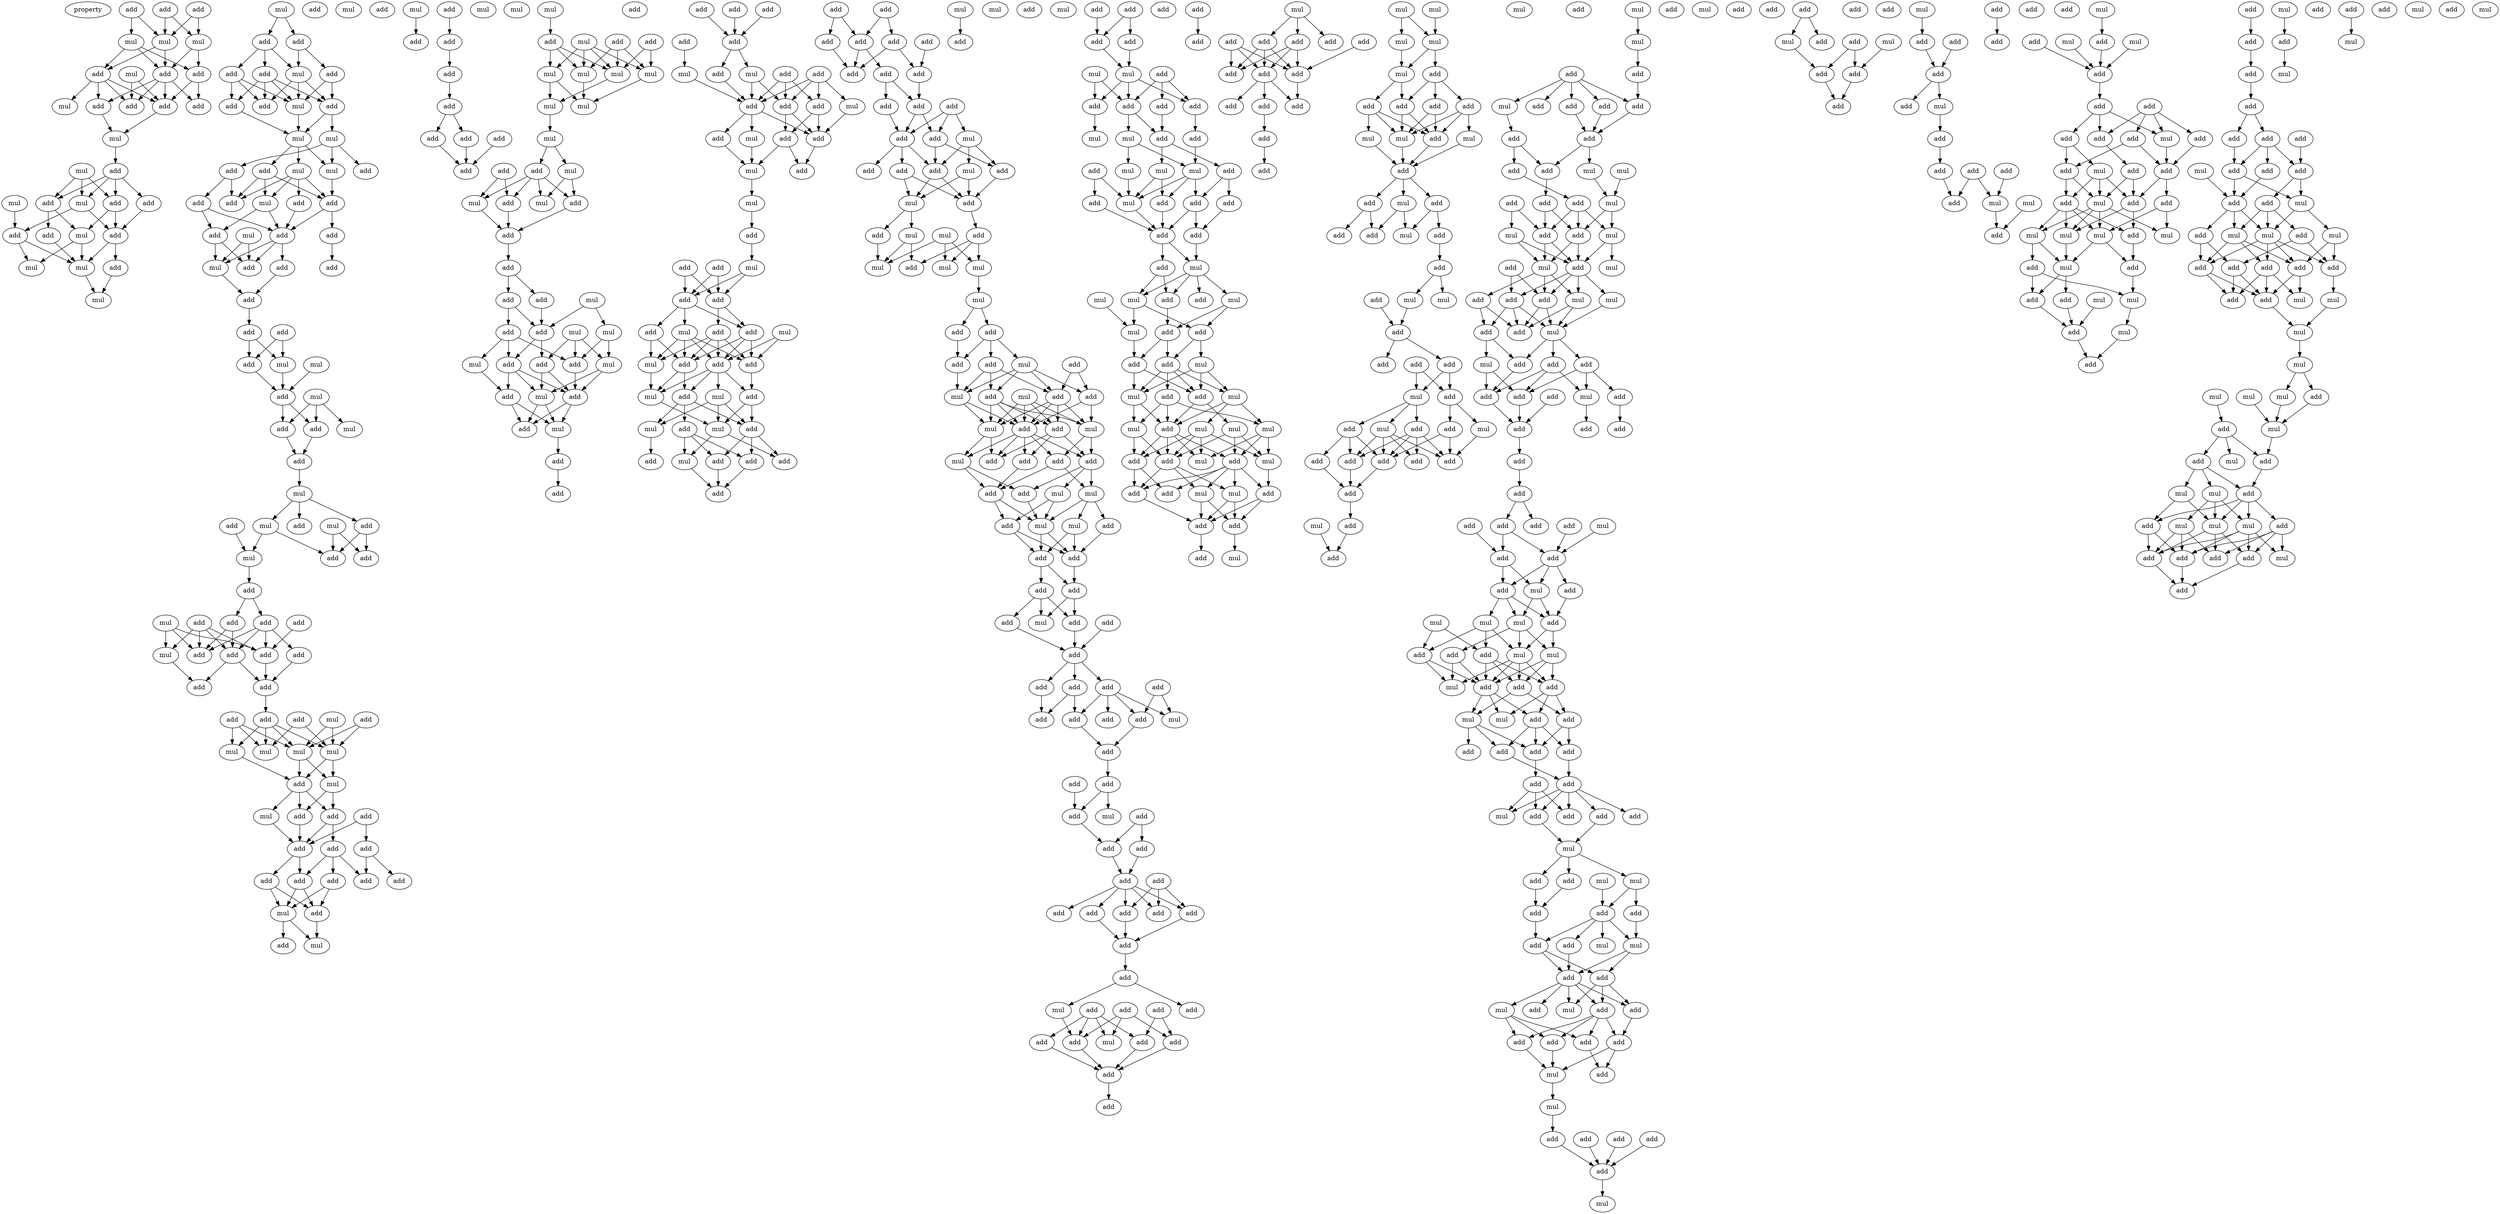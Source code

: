 digraph {
    node [fontcolor=black]
    property [mul=2,lf=1.2]
    0 [ label = add ];
    1 [ label = add ];
    2 [ label = add ];
    3 [ label = mul ];
    4 [ label = mul ];
    5 [ label = mul ];
    6 [ label = add ];
    7 [ label = add ];
    8 [ label = mul ];
    9 [ label = add ];
    10 [ label = mul ];
    11 [ label = add ];
    12 [ label = add ];
    13 [ label = add ];
    14 [ label = add ];
    15 [ label = mul ];
    16 [ label = add ];
    17 [ label = mul ];
    18 [ label = mul ];
    19 [ label = add ];
    20 [ label = add ];
    21 [ label = add ];
    22 [ label = mul ];
    23 [ label = add ];
    24 [ label = add ];
    25 [ label = add ];
    26 [ label = mul ];
    27 [ label = mul ];
    28 [ label = mul ];
    29 [ label = add ];
    30 [ label = mul ];
    31 [ label = mul ];
    32 [ label = add ];
    33 [ label = add ];
    34 [ label = add ];
    35 [ label = add ];
    36 [ label = mul ];
    37 [ label = add ];
    38 [ label = mul ];
    39 [ label = add ];
    40 [ label = add ];
    41 [ label = add ];
    42 [ label = mul ];
    43 [ label = mul ];
    44 [ label = add ];
    45 [ label = mul ];
    46 [ label = add ];
    47 [ label = mul ];
    48 [ label = add ];
    49 [ label = add ];
    50 [ label = mul ];
    51 [ label = add ];
    52 [ label = add ];
    53 [ label = add ];
    54 [ label = mul ];
    55 [ label = add ];
    56 [ label = add ];
    57 [ label = add ];
    58 [ label = add ];
    59 [ label = mul ];
    60 [ label = add ];
    61 [ label = add ];
    62 [ label = add ];
    63 [ label = add ];
    64 [ label = add ];
    65 [ label = mul ];
    66 [ label = add ];
    67 [ label = mul ];
    68 [ label = mul ];
    69 [ label = add ];
    70 [ label = add ];
    71 [ label = add ];
    72 [ label = mul ];
    73 [ label = add ];
    74 [ label = add ];
    75 [ label = mul ];
    76 [ label = add ];
    77 [ label = add ];
    78 [ label = mul ];
    79 [ label = mul ];
    80 [ label = add ];
    81 [ label = add ];
    82 [ label = add ];
    83 [ label = mul ];
    84 [ label = mul ];
    85 [ label = add ];
    86 [ label = add ];
    87 [ label = add ];
    88 [ label = mul ];
    89 [ label = add ];
    90 [ label = add ];
    91 [ label = add ];
    92 [ label = add ];
    93 [ label = add ];
    94 [ label = mul ];
    95 [ label = add ];
    96 [ label = add ];
    97 [ label = add ];
    98 [ label = mul ];
    99 [ label = add ];
    100 [ label = add ];
    101 [ label = add ];
    102 [ label = add ];
    103 [ label = mul ];
    104 [ label = mul ];
    105 [ label = mul ];
    106 [ label = mul ];
    107 [ label = add ];
    108 [ label = mul ];
    109 [ label = add ];
    110 [ label = mul ];
    111 [ label = add ];
    112 [ label = add ];
    113 [ label = add ];
    114 [ label = add ];
    115 [ label = add ];
    116 [ label = add ];
    117 [ label = add ];
    118 [ label = add ];
    119 [ label = add ];
    120 [ label = add ];
    121 [ label = mul ];
    122 [ label = add ];
    123 [ label = add ];
    124 [ label = mul ];
    125 [ label = add ];
    126 [ label = mul ];
    127 [ label = add ];
    128 [ label = add ];
    129 [ label = add ];
    130 [ label = add ];
    131 [ label = mul ];
    132 [ label = add ];
    133 [ label = mul ];
    134 [ label = add ];
    135 [ label = add ];
    136 [ label = add ];
    137 [ label = add ];
    138 [ label = mul ];
    139 [ label = add ];
    140 [ label = mul ];
    141 [ label = add ];
    142 [ label = add ];
    143 [ label = add ];
    144 [ label = mul ];
    145 [ label = mul ];
    146 [ label = mul ];
    147 [ label = mul ];
    148 [ label = mul ];
    149 [ label = mul ];
    150 [ label = mul ];
    151 [ label = add ];
    152 [ label = add ];
    153 [ label = mul ];
    154 [ label = mul ];
    155 [ label = add ];
    156 [ label = mul ];
    157 [ label = add ];
    158 [ label = add ];
    159 [ label = add ];
    160 [ label = add ];
    161 [ label = mul ];
    162 [ label = add ];
    163 [ label = mul ];
    164 [ label = add ];
    165 [ label = add ];
    166 [ label = mul ];
    167 [ label = add ];
    168 [ label = add ];
    169 [ label = add ];
    170 [ label = mul ];
    171 [ label = mul ];
    172 [ label = add ];
    173 [ label = add ];
    174 [ label = mul ];
    175 [ label = mul ];
    176 [ label = add ];
    177 [ label = add ];
    178 [ label = add ];
    179 [ label = add ];
    180 [ label = add ];
    181 [ label = add ];
    182 [ label = add ];
    183 [ label = add ];
    184 [ label = add ];
    185 [ label = mul ];
    186 [ label = add ];
    187 [ label = mul ];
    188 [ label = add ];
    189 [ label = add ];
    190 [ label = add ];
    191 [ label = add ];
    192 [ label = mul ];
    193 [ label = add ];
    194 [ label = add ];
    195 [ label = add ];
    196 [ label = mul ];
    197 [ label = add ];
    198 [ label = mul ];
    199 [ label = mul ];
    200 [ label = add ];
    201 [ label = mul ];
    202 [ label = add ];
    203 [ label = add ];
    204 [ label = add ];
    205 [ label = add ];
    206 [ label = mul ];
    207 [ label = add ];
    208 [ label = add ];
    209 [ label = mul ];
    210 [ label = add ];
    211 [ label = add ];
    212 [ label = add ];
    213 [ label = add ];
    214 [ label = mul ];
    215 [ label = add ];
    216 [ label = mul ];
    217 [ label = add ];
    218 [ label = mul ];
    219 [ label = mul ];
    220 [ label = add ];
    221 [ label = mul ];
    222 [ label = add ];
    223 [ label = add ];
    224 [ label = add ];
    225 [ label = add ];
    226 [ label = add ];
    227 [ label = mul ];
    228 [ label = add ];
    229 [ label = add ];
    230 [ label = add ];
    231 [ label = mul ];
    232 [ label = add ];
    233 [ label = add ];
    234 [ label = add ];
    235 [ label = add ];
    236 [ label = add ];
    237 [ label = add ];
    238 [ label = add ];
    239 [ label = add ];
    240 [ label = add ];
    241 [ label = add ];
    242 [ label = add ];
    243 [ label = mul ];
    244 [ label = add ];
    245 [ label = add ];
    246 [ label = add ];
    247 [ label = add ];
    248 [ label = add ];
    249 [ label = add ];
    250 [ label = mul ];
    251 [ label = add ];
    252 [ label = mul ];
    253 [ label = mul ];
    254 [ label = add ];
    255 [ label = mul ];
    256 [ label = add ];
    257 [ label = add ];
    258 [ label = mul ];
    259 [ label = mul ];
    260 [ label = mul ];
    261 [ label = mul ];
    262 [ label = add ];
    263 [ label = add ];
    264 [ label = add ];
    265 [ label = add ];
    266 [ label = mul ];
    267 [ label = mul ];
    268 [ label = add ];
    269 [ label = add ];
    270 [ label = mul ];
    271 [ label = add ];
    272 [ label = add ];
    273 [ label = mul ];
    274 [ label = mul ];
    275 [ label = add ];
    276 [ label = add ];
    277 [ label = mul ];
    278 [ label = add ];
    279 [ label = mul ];
    280 [ label = add ];
    281 [ label = add ];
    282 [ label = add ];
    283 [ label = add ];
    284 [ label = mul ];
    285 [ label = mul ];
    286 [ label = add ];
    287 [ label = mul ];
    288 [ label = mul ];
    289 [ label = add ];
    290 [ label = add ];
    291 [ label = add ];
    292 [ label = add ];
    293 [ label = add ];
    294 [ label = add ];
    295 [ label = add ];
    296 [ label = add ];
    297 [ label = mul ];
    298 [ label = add ];
    299 [ label = add ];
    300 [ label = add ];
    301 [ label = add ];
    302 [ label = add ];
    303 [ label = add ];
    304 [ label = add ];
    305 [ label = add ];
    306 [ label = add ];
    307 [ label = mul ];
    308 [ label = add ];
    309 [ label = add ];
    310 [ label = add ];
    311 [ label = add ];
    312 [ label = add ];
    313 [ label = add ];
    314 [ label = add ];
    315 [ label = mul ];
    316 [ label = mul ];
    317 [ label = add ];
    318 [ label = add ];
    319 [ label = add ];
    320 [ label = add ];
    321 [ label = add ];
    322 [ label = add ];
    323 [ label = add ];
    324 [ label = add ];
    325 [ label = add ];
    326 [ label = add ];
    327 [ label = add ];
    328 [ label = mul ];
    329 [ label = add ];
    330 [ label = add ];
    331 [ label = add ];
    332 [ label = add ];
    333 [ label = add ];
    334 [ label = mul ];
    335 [ label = add ];
    336 [ label = add ];
    337 [ label = add ];
    338 [ label = add ];
    339 [ label = add ];
    340 [ label = add ];
    341 [ label = add ];
    342 [ label = add ];
    343 [ label = add ];
    344 [ label = add ];
    345 [ label = mul ];
    346 [ label = mul ];
    347 [ label = add ];
    348 [ label = add ];
    349 [ label = add ];
    350 [ label = add ];
    351 [ label = add ];
    352 [ label = mul ];
    353 [ label = mul ];
    354 [ label = add ];
    355 [ label = add ];
    356 [ label = mul ];
    357 [ label = mul ];
    358 [ label = add ];
    359 [ label = add ];
    360 [ label = mul ];
    361 [ label = add ];
    362 [ label = add ];
    363 [ label = add ];
    364 [ label = mul ];
    365 [ label = add ];
    366 [ label = add ];
    367 [ label = add ];
    368 [ label = add ];
    369 [ label = mul ];
    370 [ label = add ];
    371 [ label = mul ];
    372 [ label = mul ];
    373 [ label = mul ];
    374 [ label = add ];
    375 [ label = mul ];
    376 [ label = add ];
    377 [ label = add ];
    378 [ label = mul ];
    379 [ label = add ];
    380 [ label = add ];
    381 [ label = mul ];
    382 [ label = add ];
    383 [ label = mul ];
    384 [ label = add ];
    385 [ label = mul ];
    386 [ label = mul ];
    387 [ label = mul ];
    388 [ label = mul ];
    389 [ label = add ];
    390 [ label = mul ];
    391 [ label = add ];
    392 [ label = add ];
    393 [ label = add ];
    394 [ label = mul ];
    395 [ label = add ];
    396 [ label = add ];
    397 [ label = mul ];
    398 [ label = add ];
    399 [ label = mul ];
    400 [ label = add ];
    401 [ label = add ];
    402 [ label = mul ];
    403 [ label = add ];
    404 [ label = add ];
    405 [ label = add ];
    406 [ label = mul ];
    407 [ label = add ];
    408 [ label = add ];
    409 [ label = add ];
    410 [ label = add ];
    411 [ label = add ];
    412 [ label = add ];
    413 [ label = add ];
    414 [ label = add ];
    415 [ label = add ];
    416 [ label = add ];
    417 [ label = add ];
    418 [ label = add ];
    419 [ label = add ];
    420 [ label = mul ];
    421 [ label = mul ];
    422 [ label = mul ];
    423 [ label = mul ];
    424 [ label = mul ];
    425 [ label = add ];
    426 [ label = add ];
    427 [ label = add ];
    428 [ label = add ];
    429 [ label = add ];
    430 [ label = mul ];
    431 [ label = add ];
    432 [ label = mul ];
    433 [ label = mul ];
    434 [ label = add ];
    435 [ label = mul ];
    436 [ label = add ];
    437 [ label = add ];
    438 [ label = add ];
    439 [ label = add ];
    440 [ label = add ];
    441 [ label = mul ];
    442 [ label = add ];
    443 [ label = add ];
    444 [ label = mul ];
    445 [ label = mul ];
    446 [ label = add ];
    447 [ label = mul ];
    448 [ label = add ];
    449 [ label = add ];
    450 [ label = add ];
    451 [ label = add ];
    452 [ label = mul ];
    453 [ label = add ];
    454 [ label = add ];
    455 [ label = mul ];
    456 [ label = mul ];
    457 [ label = add ];
    458 [ label = add ];
    459 [ label = add ];
    460 [ label = add ];
    461 [ label = add ];
    462 [ label = add ];
    463 [ label = add ];
    464 [ label = add ];
    465 [ label = mul ];
    466 [ label = add ];
    467 [ label = mul ];
    468 [ label = add ];
    469 [ label = mul ];
    470 [ label = add ];
    471 [ label = add ];
    472 [ label = add ];
    473 [ label = mul ];
    474 [ label = add ];
    475 [ label = add ];
    476 [ label = add ];
    477 [ label = add ];
    478 [ label = add ];
    479 [ label = mul ];
    480 [ label = mul ];
    481 [ label = add ];
    482 [ label = add ];
    483 [ label = add ];
    484 [ label = add ];
    485 [ label = add ];
    486 [ label = mul ];
    487 [ label = add ];
    488 [ label = add ];
    489 [ label = mul ];
    490 [ label = mul ];
    491 [ label = mul ];
    492 [ label = mul ];
    493 [ label = add ];
    494 [ label = add ];
    495 [ label = add ];
    496 [ label = mul ];
    497 [ label = mul ];
    498 [ label = add ];
    499 [ label = add ];
    500 [ label = mul ];
    501 [ label = add ];
    502 [ label = add ];
    503 [ label = add ];
    504 [ label = add ];
    505 [ label = mul ];
    506 [ label = add ];
    507 [ label = mul ];
    508 [ label = add ];
    509 [ label = add ];
    510 [ label = add ];
    511 [ label = add ];
    512 [ label = add ];
    513 [ label = add ];
    514 [ label = add ];
    515 [ label = add ];
    516 [ label = add ];
    517 [ label = add ];
    518 [ label = add ];
    519 [ label = add ];
    520 [ label = add ];
    521 [ label = add ];
    522 [ label = mul ];
    523 [ label = add ];
    524 [ label = add ];
    525 [ label = mul ];
    526 [ label = add ];
    527 [ label = add ];
    528 [ label = mul ];
    529 [ label = add ];
    530 [ label = mul ];
    531 [ label = mul ];
    532 [ label = add ];
    533 [ label = mul ];
    534 [ label = add ];
    535 [ label = mul ];
    536 [ label = add ];
    537 [ label = mul ];
    538 [ label = add ];
    539 [ label = add ];
    540 [ label = add ];
    541 [ label = add ];
    542 [ label = add ];
    543 [ label = mul ];
    544 [ label = mul ];
    545 [ label = add ];
    546 [ label = mul ];
    547 [ label = add ];
    548 [ label = add ];
    549 [ label = add ];
    550 [ label = add ];
    551 [ label = add ];
    552 [ label = mul ];
    553 [ label = add ];
    554 [ label = add ];
    555 [ label = add ];
    556 [ label = add ];
    557 [ label = mul ];
    558 [ label = mul ];
    559 [ label = add ];
    560 [ label = add ];
    561 [ label = mul ];
    562 [ label = add ];
    563 [ label = add ];
    564 [ label = add ];
    565 [ label = add ];
    566 [ label = mul ];
    567 [ label = mul ];
    568 [ label = add ];
    569 [ label = add ];
    570 [ label = add ];
    571 [ label = add ];
    572 [ label = add ];
    573 [ label = mul ];
    574 [ label = mul ];
    575 [ label = add ];
    576 [ label = add ];
    577 [ label = add ];
    578 [ label = add ];
    579 [ label = add ];
    580 [ label = mul ];
    581 [ label = add ];
    582 [ label = add ];
    583 [ label = mul ];
    584 [ label = add ];
    585 [ label = add ];
    586 [ label = add ];
    587 [ label = add ];
    588 [ label = add ];
    589 [ label = mul ];
    590 [ label = add ];
    591 [ label = add ];
    592 [ label = add ];
    593 [ label = add ];
    594 [ label = mul ];
    595 [ label = mul ];
    596 [ label = add ];
    597 [ label = add ];
    598 [ label = add ];
    599 [ label = add ];
    600 [ label = add ];
    601 [ label = mul ];
    602 [ label = add ];
    603 [ label = add ];
    604 [ label = add ];
    605 [ label = add ];
    606 [ label = add ];
    607 [ label = add ];
    608 [ label = mul ];
    609 [ label = add ];
    610 [ label = add ];
    611 [ label = add ];
    612 [ label = add ];
    613 [ label = add ];
    614 [ label = mul ];
    615 [ label = mul ];
    616 [ label = add ];
    617 [ label = add ];
    618 [ label = add ];
    619 [ label = mul ];
    620 [ label = add ];
    621 [ label = mul ];
    622 [ label = add ];
    623 [ label = mul ];
    624 [ label = add ];
    625 [ label = add ];
    626 [ label = add ];
    627 [ label = add ];
    628 [ label = mul ];
    629 [ label = add ];
    630 [ label = add ];
    631 [ label = add ];
    632 [ label = add ];
    633 [ label = mul ];
    634 [ label = add ];
    635 [ label = add ];
    636 [ label = mul ];
    637 [ label = add ];
    638 [ label = add ];
    639 [ label = add ];
    640 [ label = mul ];
    641 [ label = add ];
    642 [ label = mul ];
    643 [ label = mul ];
    644 [ label = mul ];
    645 [ label = add ];
    646 [ label = mul ];
    647 [ label = add ];
    648 [ label = add ];
    649 [ label = add ];
    650 [ label = mul ];
    651 [ label = mul ];
    652 [ label = add ];
    653 [ label = mul ];
    654 [ label = add ];
    655 [ label = add ];
    656 [ label = mul ];
    657 [ label = add ];
    658 [ label = add ];
    659 [ label = mul ];
    660 [ label = add ];
    661 [ label = add ];
    662 [ label = add ];
    663 [ label = add ];
    664 [ label = add ];
    665 [ label = add ];
    666 [ label = add ];
    667 [ label = add ];
    668 [ label = mul ];
    669 [ label = add ];
    670 [ label = add ];
    671 [ label = add ];
    672 [ label = mul ];
    673 [ label = mul ];
    674 [ label = add ];
    675 [ label = mul ];
    676 [ label = mul ];
    677 [ label = add ];
    678 [ label = add ];
    679 [ label = add ];
    680 [ label = add ];
    681 [ label = add ];
    682 [ label = add ];
    683 [ label = add ];
    684 [ label = mul ];
    685 [ label = mul ];
    686 [ label = add ];
    687 [ label = mul ];
    688 [ label = mul ];
    689 [ label = mul ];
    690 [ label = mul ];
    691 [ label = mul ];
    692 [ label = add ];
    693 [ label = mul ];
    694 [ label = add ];
    695 [ label = mul ];
    696 [ label = add ];
    697 [ label = add ];
    698 [ label = mul ];
    699 [ label = add ];
    700 [ label = mul ];
    701 [ label = add ];
    702 [ label = mul ];
    703 [ label = mul ];
    704 [ label = mul ];
    705 [ label = add ];
    706 [ label = add ];
    707 [ label = add ];
    708 [ label = mul ];
    709 [ label = add ];
    710 [ label = add ];
    711 [ label = add ];
    712 [ label = add ];
    713 [ label = add ];
    714 [ label = mul ];
    715 [ label = mul ];
    716 [ label = add ];
    717 [ label = mul ];
    0 -> 3 [ name = 0 ];
    0 -> 4 [ name = 1 ];
    1 -> 4 [ name = 2 ];
    1 -> 5 [ name = 3 ];
    2 -> 3 [ name = 4 ];
    2 -> 4 [ name = 5 ];
    3 -> 7 [ name = 6 ];
    3 -> 9 [ name = 7 ];
    4 -> 6 [ name = 8 ];
    4 -> 7 [ name = 9 ];
    5 -> 6 [ name = 10 ];
    5 -> 7 [ name = 11 ];
    5 -> 9 [ name = 12 ];
    6 -> 10 [ name = 13 ];
    6 -> 11 [ name = 14 ];
    6 -> 12 [ name = 15 ];
    6 -> 14 [ name = 16 ];
    7 -> 11 [ name = 17 ];
    7 -> 12 [ name = 18 ];
    7 -> 13 [ name = 19 ];
    7 -> 14 [ name = 20 ];
    8 -> 11 [ name = 21 ];
    8 -> 14 [ name = 22 ];
    9 -> 13 [ name = 23 ];
    9 -> 14 [ name = 24 ];
    12 -> 15 [ name = 25 ];
    14 -> 15 [ name = 26 ];
    15 -> 16 [ name = 27 ];
    16 -> 19 [ name = 28 ];
    16 -> 20 [ name = 29 ];
    16 -> 21 [ name = 30 ];
    16 -> 22 [ name = 31 ];
    17 -> 19 [ name = 32 ];
    17 -> 21 [ name = 33 ];
    17 -> 22 [ name = 34 ];
    18 -> 25 [ name = 35 ];
    19 -> 23 [ name = 36 ];
    19 -> 26 [ name = 37 ];
    20 -> 24 [ name = 38 ];
    21 -> 24 [ name = 39 ];
    21 -> 26 [ name = 40 ];
    22 -> 24 [ name = 41 ];
    22 -> 25 [ name = 42 ];
    23 -> 27 [ name = 43 ];
    24 -> 27 [ name = 44 ];
    24 -> 29 [ name = 45 ];
    25 -> 27 [ name = 46 ];
    25 -> 28 [ name = 47 ];
    26 -> 27 [ name = 48 ];
    26 -> 28 [ name = 49 ];
    27 -> 30 [ name = 50 ];
    29 -> 30 [ name = 51 ];
    31 -> 32 [ name = 52 ];
    31 -> 33 [ name = 53 ];
    32 -> 34 [ name = 54 ];
    32 -> 36 [ name = 55 ];
    32 -> 37 [ name = 56 ];
    33 -> 35 [ name = 57 ];
    33 -> 36 [ name = 58 ];
    34 -> 38 [ name = 59 ];
    34 -> 39 [ name = 60 ];
    34 -> 40 [ name = 61 ];
    34 -> 41 [ name = 62 ];
    35 -> 38 [ name = 63 ];
    35 -> 39 [ name = 64 ];
    36 -> 38 [ name = 65 ];
    36 -> 39 [ name = 66 ];
    36 -> 40 [ name = 67 ];
    37 -> 38 [ name = 68 ];
    37 -> 40 [ name = 69 ];
    37 -> 41 [ name = 70 ];
    38 -> 43 [ name = 71 ];
    39 -> 42 [ name = 72 ];
    39 -> 43 [ name = 73 ];
    41 -> 43 [ name = 74 ];
    42 -> 44 [ name = 75 ];
    42 -> 45 [ name = 76 ];
    42 -> 48 [ name = 77 ];
    43 -> 45 [ name = 78 ];
    43 -> 46 [ name = 79 ];
    43 -> 47 [ name = 80 ];
    44 -> 49 [ name = 81 ];
    44 -> 51 [ name = 82 ];
    45 -> 52 [ name = 83 ];
    46 -> 49 [ name = 84 ];
    46 -> 50 [ name = 85 ];
    46 -> 52 [ name = 86 ];
    47 -> 49 [ name = 87 ];
    47 -> 50 [ name = 88 ];
    47 -> 52 [ name = 89 ];
    47 -> 53 [ name = 90 ];
    50 -> 55 [ name = 91 ];
    50 -> 57 [ name = 92 ];
    51 -> 55 [ name = 93 ];
    51 -> 57 [ name = 94 ];
    52 -> 56 [ name = 95 ];
    52 -> 57 [ name = 96 ];
    53 -> 57 [ name = 97 ];
    54 -> 59 [ name = 98 ];
    54 -> 61 [ name = 99 ];
    55 -> 59 [ name = 100 ];
    55 -> 61 [ name = 101 ];
    56 -> 60 [ name = 102 ];
    57 -> 58 [ name = 103 ];
    57 -> 59 [ name = 104 ];
    57 -> 61 [ name = 105 ];
    58 -> 62 [ name = 106 ];
    59 -> 62 [ name = 107 ];
    62 -> 64 [ name = 108 ];
    63 -> 66 [ name = 109 ];
    63 -> 67 [ name = 110 ];
    64 -> 66 [ name = 111 ];
    64 -> 67 [ name = 112 ];
    65 -> 69 [ name = 113 ];
    66 -> 69 [ name = 114 ];
    67 -> 69 [ name = 115 ];
    68 -> 71 [ name = 116 ];
    68 -> 72 [ name = 117 ];
    68 -> 73 [ name = 118 ];
    69 -> 71 [ name = 119 ];
    69 -> 73 [ name = 120 ];
    71 -> 74 [ name = 121 ];
    73 -> 74 [ name = 122 ];
    74 -> 75 [ name = 123 ];
    75 -> 76 [ name = 124 ];
    75 -> 77 [ name = 125 ];
    75 -> 79 [ name = 126 ];
    77 -> 81 [ name = 127 ];
    77 -> 82 [ name = 128 ];
    78 -> 81 [ name = 129 ];
    78 -> 82 [ name = 130 ];
    79 -> 82 [ name = 131 ];
    79 -> 83 [ name = 132 ];
    80 -> 83 [ name = 133 ];
    83 -> 85 [ name = 134 ];
    85 -> 86 [ name = 135 ];
    85 -> 90 [ name = 136 ];
    86 -> 91 [ name = 137 ];
    86 -> 92 [ name = 138 ];
    86 -> 93 [ name = 139 ];
    86 -> 95 [ name = 140 ];
    87 -> 92 [ name = 141 ];
    87 -> 93 [ name = 142 ];
    87 -> 94 [ name = 143 ];
    87 -> 95 [ name = 144 ];
    88 -> 92 [ name = 145 ];
    88 -> 94 [ name = 146 ];
    88 -> 95 [ name = 147 ];
    89 -> 95 [ name = 148 ];
    90 -> 92 [ name = 149 ];
    90 -> 93 [ name = 150 ];
    91 -> 96 [ name = 151 ];
    93 -> 96 [ name = 152 ];
    93 -> 97 [ name = 153 ];
    94 -> 97 [ name = 154 ];
    95 -> 96 [ name = 155 ];
    96 -> 102 [ name = 156 ];
    98 -> 105 [ name = 157 ];
    98 -> 106 [ name = 158 ];
    99 -> 105 [ name = 159 ];
    99 -> 106 [ name = 160 ];
    100 -> 103 [ name = 161 ];
    100 -> 104 [ name = 162 ];
    100 -> 106 [ name = 163 ];
    101 -> 104 [ name = 164 ];
    101 -> 105 [ name = 165 ];
    102 -> 103 [ name = 166 ];
    102 -> 104 [ name = 167 ];
    102 -> 105 [ name = 168 ];
    102 -> 106 [ name = 169 ];
    103 -> 107 [ name = 170 ];
    105 -> 107 [ name = 171 ];
    105 -> 108 [ name = 172 ];
    106 -> 107 [ name = 173 ];
    106 -> 108 [ name = 174 ];
    107 -> 110 [ name = 175 ];
    107 -> 111 [ name = 176 ];
    107 -> 112 [ name = 177 ];
    108 -> 111 [ name = 178 ];
    108 -> 112 [ name = 179 ];
    109 -> 114 [ name = 180 ];
    109 -> 115 [ name = 181 ];
    110 -> 114 [ name = 182 ];
    111 -> 114 [ name = 183 ];
    112 -> 113 [ name = 184 ];
    112 -> 114 [ name = 185 ];
    113 -> 117 [ name = 186 ];
    113 -> 118 [ name = 187 ];
    113 -> 120 [ name = 188 ];
    114 -> 116 [ name = 189 ];
    114 -> 117 [ name = 190 ];
    115 -> 118 [ name = 191 ];
    115 -> 119 [ name = 192 ];
    116 -> 121 [ name = 193 ];
    116 -> 122 [ name = 194 ];
    117 -> 121 [ name = 195 ];
    117 -> 122 [ name = 196 ];
    120 -> 121 [ name = 197 ];
    120 -> 122 [ name = 198 ];
    121 -> 123 [ name = 199 ];
    121 -> 124 [ name = 200 ];
    122 -> 124 [ name = 201 ];
    126 -> 128 [ name = 202 ];
    127 -> 129 [ name = 203 ];
    129 -> 130 [ name = 204 ];
    130 -> 132 [ name = 205 ];
    132 -> 134 [ name = 206 ];
    132 -> 135 [ name = 207 ];
    134 -> 137 [ name = 208 ];
    135 -> 137 [ name = 209 ];
    136 -> 137 [ name = 210 ];
    138 -> 139 [ name = 211 ];
    139 -> 144 [ name = 212 ];
    139 -> 145 [ name = 213 ];
    139 -> 147 [ name = 214 ];
    140 -> 144 [ name = 215 ];
    140 -> 145 [ name = 216 ];
    140 -> 146 [ name = 217 ];
    140 -> 147 [ name = 218 ];
    141 -> 145 [ name = 219 ];
    141 -> 146 [ name = 220 ];
    142 -> 145 [ name = 221 ];
    142 -> 146 [ name = 222 ];
    142 -> 147 [ name = 223 ];
    144 -> 148 [ name = 224 ];
    144 -> 149 [ name = 225 ];
    145 -> 148 [ name = 226 ];
    146 -> 149 [ name = 227 ];
    147 -> 149 [ name = 228 ];
    148 -> 150 [ name = 229 ];
    150 -> 152 [ name = 230 ];
    150 -> 153 [ name = 231 ];
    151 -> 154 [ name = 232 ];
    151 -> 157 [ name = 233 ];
    152 -> 154 [ name = 234 ];
    152 -> 155 [ name = 235 ];
    152 -> 156 [ name = 236 ];
    152 -> 157 [ name = 237 ];
    153 -> 155 [ name = 238 ];
    153 -> 156 [ name = 239 ];
    154 -> 158 [ name = 240 ];
    155 -> 158 [ name = 241 ];
    157 -> 158 [ name = 242 ];
    158 -> 159 [ name = 243 ];
    159 -> 160 [ name = 244 ];
    159 -> 162 [ name = 245 ];
    160 -> 164 [ name = 246 ];
    161 -> 164 [ name = 247 ];
    161 -> 166 [ name = 248 ];
    162 -> 164 [ name = 249 ];
    162 -> 165 [ name = 250 ];
    163 -> 167 [ name = 251 ];
    163 -> 168 [ name = 252 ];
    163 -> 171 [ name = 253 ];
    164 -> 168 [ name = 254 ];
    164 -> 169 [ name = 255 ];
    165 -> 167 [ name = 256 ];
    165 -> 169 [ name = 257 ];
    165 -> 170 [ name = 258 ];
    166 -> 167 [ name = 259 ];
    166 -> 171 [ name = 260 ];
    167 -> 173 [ name = 261 ];
    168 -> 173 [ name = 262 ];
    168 -> 174 [ name = 263 ];
    169 -> 172 [ name = 264 ];
    169 -> 173 [ name = 265 ];
    169 -> 174 [ name = 266 ];
    170 -> 172 [ name = 267 ];
    171 -> 173 [ name = 268 ];
    171 -> 174 [ name = 269 ];
    172 -> 175 [ name = 270 ];
    172 -> 176 [ name = 271 ];
    173 -> 175 [ name = 272 ];
    173 -> 176 [ name = 273 ];
    174 -> 175 [ name = 274 ];
    174 -> 176 [ name = 275 ];
    175 -> 177 [ name = 276 ];
    177 -> 178 [ name = 277 ];
    179 -> 183 [ name = 278 ];
    180 -> 183 [ name = 279 ];
    181 -> 183 [ name = 280 ];
    182 -> 187 [ name = 281 ];
    183 -> 185 [ name = 282 ];
    183 -> 188 [ name = 283 ];
    184 -> 189 [ name = 284 ];
    184 -> 190 [ name = 285 ];
    184 -> 191 [ name = 286 ];
    184 -> 192 [ name = 287 ];
    185 -> 189 [ name = 288 ];
    185 -> 191 [ name = 289 ];
    186 -> 189 [ name = 290 ];
    186 -> 190 [ name = 291 ];
    186 -> 191 [ name = 292 ];
    187 -> 189 [ name = 293 ];
    188 -> 189 [ name = 294 ];
    189 -> 193 [ name = 295 ];
    189 -> 195 [ name = 296 ];
    189 -> 196 [ name = 297 ];
    190 -> 194 [ name = 298 ];
    190 -> 195 [ name = 299 ];
    191 -> 194 [ name = 300 ];
    191 -> 195 [ name = 301 ];
    192 -> 195 [ name = 302 ];
    193 -> 198 [ name = 303 ];
    194 -> 197 [ name = 304 ];
    194 -> 198 [ name = 305 ];
    195 -> 197 [ name = 306 ];
    196 -> 198 [ name = 307 ];
    198 -> 199 [ name = 308 ];
    199 -> 200 [ name = 309 ];
    200 -> 201 [ name = 310 ];
    201 -> 204 [ name = 311 ];
    201 -> 205 [ name = 312 ];
    202 -> 204 [ name = 313 ];
    202 -> 205 [ name = 314 ];
    203 -> 204 [ name = 315 ];
    203 -> 205 [ name = 316 ];
    204 -> 207 [ name = 317 ];
    204 -> 209 [ name = 318 ];
    204 -> 210 [ name = 319 ];
    205 -> 207 [ name = 320 ];
    205 -> 208 [ name = 321 ];
    206 -> 212 [ name = 322 ];
    206 -> 213 [ name = 323 ];
    207 -> 211 [ name = 324 ];
    207 -> 212 [ name = 325 ];
    207 -> 213 [ name = 326 ];
    208 -> 211 [ name = 327 ];
    208 -> 212 [ name = 328 ];
    208 -> 213 [ name = 329 ];
    208 -> 214 [ name = 330 ];
    209 -> 211 [ name = 331 ];
    209 -> 212 [ name = 332 ];
    209 -> 213 [ name = 333 ];
    209 -> 214 [ name = 334 ];
    210 -> 211 [ name = 335 ];
    210 -> 214 [ name = 336 ];
    211 -> 217 [ name = 337 ];
    211 -> 218 [ name = 338 ];
    212 -> 215 [ name = 339 ];
    212 -> 216 [ name = 340 ];
    212 -> 217 [ name = 341 ];
    212 -> 218 [ name = 342 ];
    213 -> 215 [ name = 343 ];
    214 -> 218 [ name = 344 ];
    215 -> 219 [ name = 345 ];
    215 -> 222 [ name = 346 ];
    216 -> 219 [ name = 347 ];
    216 -> 221 [ name = 348 ];
    216 -> 222 [ name = 349 ];
    217 -> 220 [ name = 350 ];
    217 -> 221 [ name = 351 ];
    217 -> 222 [ name = 352 ];
    218 -> 219 [ name = 353 ];
    219 -> 225 [ name = 354 ];
    219 -> 227 [ name = 355 ];
    220 -> 224 [ name = 356 ];
    220 -> 226 [ name = 357 ];
    220 -> 227 [ name = 358 ];
    221 -> 223 [ name = 359 ];
    222 -> 224 [ name = 360 ];
    222 -> 225 [ name = 361 ];
    222 -> 226 [ name = 362 ];
    224 -> 228 [ name = 363 ];
    226 -> 228 [ name = 364 ];
    227 -> 228 [ name = 365 ];
    229 -> 232 [ name = 366 ];
    229 -> 234 [ name = 367 ];
    230 -> 232 [ name = 368 ];
    230 -> 233 [ name = 369 ];
    231 -> 237 [ name = 370 ];
    232 -> 236 [ name = 371 ];
    232 -> 238 [ name = 372 ];
    233 -> 238 [ name = 373 ];
    233 -> 239 [ name = 374 ];
    234 -> 238 [ name = 375 ];
    235 -> 239 [ name = 376 ];
    236 -> 241 [ name = 377 ];
    236 -> 242 [ name = 378 ];
    239 -> 241 [ name = 379 ];
    240 -> 243 [ name = 380 ];
    240 -> 244 [ name = 381 ];
    240 -> 245 [ name = 382 ];
    241 -> 244 [ name = 383 ];
    241 -> 245 [ name = 384 ];
    242 -> 245 [ name = 385 ];
    243 -> 247 [ name = 386 ];
    243 -> 248 [ name = 387 ];
    243 -> 250 [ name = 388 ];
    244 -> 247 [ name = 389 ];
    244 -> 248 [ name = 390 ];
    245 -> 246 [ name = 391 ];
    245 -> 247 [ name = 392 ];
    245 -> 249 [ name = 393 ];
    246 -> 251 [ name = 394 ];
    246 -> 252 [ name = 395 ];
    247 -> 251 [ name = 396 ];
    247 -> 252 [ name = 397 ];
    248 -> 251 [ name = 398 ];
    250 -> 251 [ name = 399 ];
    250 -> 252 [ name = 400 ];
    251 -> 256 [ name = 401 ];
    252 -> 254 [ name = 402 ];
    252 -> 255 [ name = 403 ];
    253 -> 258 [ name = 404 ];
    253 -> 259 [ name = 405 ];
    253 -> 260 [ name = 406 ];
    254 -> 259 [ name = 407 ];
    255 -> 257 [ name = 408 ];
    255 -> 259 [ name = 409 ];
    256 -> 257 [ name = 410 ];
    256 -> 258 [ name = 411 ];
    256 -> 260 [ name = 412 ];
    258 -> 261 [ name = 413 ];
    261 -> 262 [ name = 414 ];
    261 -> 263 [ name = 415 ];
    262 -> 265 [ name = 416 ];
    263 -> 265 [ name = 417 ];
    263 -> 267 [ name = 418 ];
    263 -> 268 [ name = 419 ];
    264 -> 271 [ name = 420 ];
    264 -> 272 [ name = 421 ];
    265 -> 273 [ name = 422 ];
    267 -> 269 [ name = 423 ];
    267 -> 271 [ name = 424 ];
    267 -> 272 [ name = 425 ];
    267 -> 273 [ name = 426 ];
    268 -> 269 [ name = 427 ];
    268 -> 271 [ name = 428 ];
    268 -> 273 [ name = 429 ];
    269 -> 274 [ name = 430 ];
    269 -> 275 [ name = 431 ];
    269 -> 276 [ name = 432 ];
    269 -> 277 [ name = 433 ];
    270 -> 274 [ name = 434 ];
    270 -> 275 [ name = 435 ];
    270 -> 276 [ name = 436 ];
    270 -> 277 [ name = 437 ];
    271 -> 274 [ name = 438 ];
    271 -> 275 [ name = 439 ];
    271 -> 276 [ name = 440 ];
    271 -> 277 [ name = 441 ];
    272 -> 276 [ name = 442 ];
    272 -> 277 [ name = 443 ];
    273 -> 274 [ name = 444 ];
    273 -> 276 [ name = 445 ];
    274 -> 279 [ name = 446 ];
    274 -> 281 [ name = 447 ];
    275 -> 278 [ name = 448 ];
    275 -> 280 [ name = 449 ];
    275 -> 281 [ name = 450 ];
    276 -> 278 [ name = 451 ];
    276 -> 279 [ name = 452 ];
    276 -> 280 [ name = 453 ];
    276 -> 281 [ name = 454 ];
    276 -> 282 [ name = 455 ];
    277 -> 278 [ name = 456 ];
    277 -> 282 [ name = 457 ];
    278 -> 283 [ name = 458 ];
    278 -> 284 [ name = 459 ];
    278 -> 285 [ name = 460 ];
    279 -> 283 [ name = 461 ];
    279 -> 286 [ name = 462 ];
    280 -> 286 [ name = 463 ];
    282 -> 284 [ name = 464 ];
    282 -> 286 [ name = 465 ];
    283 -> 287 [ name = 466 ];
    284 -> 287 [ name = 467 ];
    284 -> 288 [ name = 468 ];
    284 -> 291 [ name = 469 ];
    285 -> 287 [ name = 470 ];
    285 -> 290 [ name = 471 ];
    286 -> 287 [ name = 472 ];
    286 -> 290 [ name = 473 ];
    287 -> 292 [ name = 474 ];
    287 -> 293 [ name = 475 ];
    288 -> 292 [ name = 476 ];
    288 -> 293 [ name = 477 ];
    290 -> 292 [ name = 478 ];
    290 -> 293 [ name = 479 ];
    291 -> 292 [ name = 480 ];
    292 -> 294 [ name = 481 ];
    293 -> 294 [ name = 482 ];
    293 -> 295 [ name = 483 ];
    294 -> 297 [ name = 484 ];
    294 -> 299 [ name = 485 ];
    295 -> 297 [ name = 486 ];
    295 -> 298 [ name = 487 ];
    295 -> 299 [ name = 488 ];
    296 -> 300 [ name = 489 ];
    298 -> 300 [ name = 490 ];
    299 -> 300 [ name = 491 ];
    300 -> 301 [ name = 492 ];
    300 -> 303 [ name = 493 ];
    300 -> 304 [ name = 494 ];
    301 -> 305 [ name = 495 ];
    301 -> 306 [ name = 496 ];
    301 -> 307 [ name = 497 ];
    301 -> 308 [ name = 498 ];
    302 -> 306 [ name = 499 ];
    302 -> 307 [ name = 500 ];
    303 -> 309 [ name = 501 ];
    304 -> 308 [ name = 502 ];
    304 -> 309 [ name = 503 ];
    306 -> 310 [ name = 504 ];
    308 -> 310 [ name = 505 ];
    310 -> 312 [ name = 506 ];
    311 -> 314 [ name = 507 ];
    312 -> 314 [ name = 508 ];
    312 -> 316 [ name = 509 ];
    313 -> 317 [ name = 510 ];
    313 -> 318 [ name = 511 ];
    314 -> 318 [ name = 512 ];
    317 -> 320 [ name = 513 ];
    318 -> 320 [ name = 514 ];
    319 -> 321 [ name = 515 ];
    319 -> 324 [ name = 516 ];
    319 -> 325 [ name = 517 ];
    320 -> 321 [ name = 518 ];
    320 -> 322 [ name = 519 ];
    320 -> 323 [ name = 520 ];
    320 -> 324 [ name = 521 ];
    320 -> 325 [ name = 522 ];
    322 -> 326 [ name = 523 ];
    324 -> 326 [ name = 524 ];
    325 -> 326 [ name = 525 ];
    326 -> 327 [ name = 526 ];
    327 -> 328 [ name = 527 ];
    327 -> 332 [ name = 528 ];
    328 -> 333 [ name = 529 ];
    329 -> 333 [ name = 530 ];
    329 -> 334 [ name = 531 ];
    329 -> 335 [ name = 532 ];
    329 -> 337 [ name = 533 ];
    330 -> 333 [ name = 534 ];
    330 -> 334 [ name = 535 ];
    330 -> 336 [ name = 536 ];
    331 -> 335 [ name = 537 ];
    331 -> 336 [ name = 538 ];
    333 -> 338 [ name = 539 ];
    335 -> 338 [ name = 540 ];
    336 -> 338 [ name = 541 ];
    337 -> 338 [ name = 542 ];
    338 -> 339 [ name = 543 ];
    340 -> 343 [ name = 544 ];
    340 -> 344 [ name = 545 ];
    341 -> 343 [ name = 546 ];
    343 -> 346 [ name = 547 ];
    344 -> 346 [ name = 548 ];
    345 -> 348 [ name = 549 ];
    345 -> 349 [ name = 550 ];
    346 -> 348 [ name = 551 ];
    346 -> 349 [ name = 552 ];
    346 -> 350 [ name = 553 ];
    347 -> 349 [ name = 554 ];
    347 -> 350 [ name = 555 ];
    347 -> 351 [ name = 556 ];
    348 -> 352 [ name = 557 ];
    349 -> 353 [ name = 558 ];
    349 -> 354 [ name = 559 ];
    350 -> 355 [ name = 560 ];
    351 -> 354 [ name = 561 ];
    353 -> 356 [ name = 562 ];
    353 -> 357 [ name = 563 ];
    354 -> 358 [ name = 564 ];
    354 -> 360 [ name = 565 ];
    355 -> 357 [ name = 566 ];
    356 -> 364 [ name = 567 ];
    357 -> 362 [ name = 568 ];
    357 -> 364 [ name = 569 ];
    357 -> 365 [ name = 570 ];
    358 -> 361 [ name = 571 ];
    358 -> 365 [ name = 572 ];
    359 -> 363 [ name = 573 ];
    359 -> 364 [ name = 574 ];
    360 -> 362 [ name = 575 ];
    360 -> 364 [ name = 576 ];
    361 -> 367 [ name = 577 ];
    362 -> 366 [ name = 578 ];
    363 -> 366 [ name = 579 ];
    364 -> 366 [ name = 580 ];
    365 -> 366 [ name = 581 ];
    365 -> 367 [ name = 582 ];
    366 -> 368 [ name = 583 ];
    366 -> 369 [ name = 584 ];
    367 -> 369 [ name = 585 ];
    368 -> 372 [ name = 586 ];
    368 -> 374 [ name = 587 ];
    369 -> 370 [ name = 588 ];
    369 -> 372 [ name = 589 ];
    369 -> 373 [ name = 590 ];
    369 -> 374 [ name = 591 ];
    371 -> 375 [ name = 592 ];
    372 -> 375 [ name = 593 ];
    372 -> 376 [ name = 594 ];
    373 -> 376 [ name = 595 ];
    373 -> 377 [ name = 596 ];
    374 -> 377 [ name = 597 ];
    375 -> 380 [ name = 598 ];
    376 -> 378 [ name = 599 ];
    376 -> 379 [ name = 600 ];
    377 -> 379 [ name = 601 ];
    377 -> 380 [ name = 602 ];
    378 -> 381 [ name = 603 ];
    378 -> 382 [ name = 604 ];
    378 -> 383 [ name = 605 ];
    379 -> 381 [ name = 606 ];
    379 -> 382 [ name = 607 ];
    379 -> 383 [ name = 608 ];
    379 -> 384 [ name = 609 ];
    380 -> 381 [ name = 610 ];
    380 -> 382 [ name = 611 ];
    381 -> 386 [ name = 612 ];
    381 -> 389 [ name = 613 ];
    382 -> 387 [ name = 614 ];
    382 -> 389 [ name = 615 ];
    383 -> 385 [ name = 616 ];
    383 -> 388 [ name = 617 ];
    383 -> 389 [ name = 618 ];
    384 -> 386 [ name = 619 ];
    384 -> 388 [ name = 620 ];
    384 -> 389 [ name = 621 ];
    385 -> 390 [ name = 622 ];
    385 -> 391 [ name = 623 ];
    385 -> 393 [ name = 624 ];
    385 -> 394 [ name = 625 ];
    386 -> 391 [ name = 626 ];
    386 -> 393 [ name = 627 ];
    387 -> 390 [ name = 628 ];
    387 -> 392 [ name = 629 ];
    387 -> 393 [ name = 630 ];
    388 -> 390 [ name = 631 ];
    388 -> 392 [ name = 632 ];
    388 -> 394 [ name = 633 ];
    389 -> 391 [ name = 634 ];
    389 -> 392 [ name = 635 ];
    389 -> 393 [ name = 636 ];
    389 -> 394 [ name = 637 ];
    390 -> 398 [ name = 638 ];
    391 -> 395 [ name = 639 ];
    391 -> 396 [ name = 640 ];
    392 -> 395 [ name = 641 ];
    392 -> 396 [ name = 642 ];
    392 -> 397 [ name = 643 ];
    392 -> 398 [ name = 644 ];
    392 -> 399 [ name = 645 ];
    393 -> 396 [ name = 646 ];
    393 -> 397 [ name = 647 ];
    393 -> 399 [ name = 648 ];
    396 -> 401 [ name = 649 ];
    397 -> 400 [ name = 650 ];
    397 -> 401 [ name = 651 ];
    398 -> 400 [ name = 652 ];
    398 -> 401 [ name = 653 ];
    399 -> 400 [ name = 654 ];
    399 -> 401 [ name = 655 ];
    400 -> 402 [ name = 656 ];
    401 -> 404 [ name = 657 ];
    403 -> 405 [ name = 658 ];
    406 -> 407 [ name = 659 ];
    406 -> 409 [ name = 660 ];
    406 -> 410 [ name = 661 ];
    408 -> 413 [ name = 662 ];
    409 -> 412 [ name = 663 ];
    409 -> 413 [ name = 664 ];
    409 -> 414 [ name = 665 ];
    410 -> 412 [ name = 666 ];
    410 -> 413 [ name = 667 ];
    410 -> 414 [ name = 668 ];
    411 -> 412 [ name = 669 ];
    411 -> 413 [ name = 670 ];
    411 -> 414 [ name = 671 ];
    412 -> 415 [ name = 672 ];
    412 -> 416 [ name = 673 ];
    412 -> 417 [ name = 674 ];
    413 -> 415 [ name = 675 ];
    416 -> 418 [ name = 676 ];
    418 -> 419 [ name = 677 ];
    420 -> 422 [ name = 678 ];
    420 -> 423 [ name = 679 ];
    421 -> 423 [ name = 680 ];
    422 -> 424 [ name = 681 ];
    423 -> 424 [ name = 682 ];
    423 -> 425 [ name = 683 ];
    424 -> 426 [ name = 684 ];
    424 -> 429 [ name = 685 ];
    425 -> 427 [ name = 686 ];
    425 -> 428 [ name = 687 ];
    425 -> 429 [ name = 688 ];
    426 -> 430 [ name = 689 ];
    426 -> 431 [ name = 690 ];
    426 -> 432 [ name = 691 ];
    427 -> 430 [ name = 692 ];
    427 -> 431 [ name = 693 ];
    428 -> 430 [ name = 694 ];
    428 -> 431 [ name = 695 ];
    428 -> 433 [ name = 696 ];
    429 -> 430 [ name = 697 ];
    429 -> 431 [ name = 698 ];
    430 -> 434 [ name = 699 ];
    431 -> 434 [ name = 700 ];
    432 -> 434 [ name = 701 ];
    433 -> 434 [ name = 702 ];
    434 -> 435 [ name = 703 ];
    434 -> 436 [ name = 704 ];
    434 -> 437 [ name = 705 ];
    435 -> 439 [ name = 706 ];
    435 -> 441 [ name = 707 ];
    436 -> 440 [ name = 708 ];
    436 -> 441 [ name = 709 ];
    437 -> 438 [ name = 710 ];
    437 -> 439 [ name = 711 ];
    440 -> 442 [ name = 712 ];
    442 -> 445 [ name = 713 ];
    442 -> 447 [ name = 714 ];
    443 -> 448 [ name = 715 ];
    445 -> 448 [ name = 716 ];
    448 -> 450 [ name = 717 ];
    448 -> 451 [ name = 718 ];
    449 -> 452 [ name = 719 ];
    449 -> 453 [ name = 720 ];
    451 -> 452 [ name = 721 ];
    451 -> 453 [ name = 722 ];
    452 -> 454 [ name = 723 ];
    452 -> 456 [ name = 724 ];
    452 -> 457 [ name = 725 ];
    453 -> 455 [ name = 726 ];
    453 -> 458 [ name = 727 ];
    454 -> 459 [ name = 728 ];
    454 -> 461 [ name = 729 ];
    454 -> 463 [ name = 730 ];
    455 -> 460 [ name = 731 ];
    456 -> 459 [ name = 732 ];
    456 -> 460 [ name = 733 ];
    456 -> 462 [ name = 734 ];
    456 -> 463 [ name = 735 ];
    457 -> 459 [ name = 736 ];
    457 -> 460 [ name = 737 ];
    457 -> 462 [ name = 738 ];
    457 -> 463 [ name = 739 ];
    458 -> 460 [ name = 740 ];
    458 -> 463 [ name = 741 ];
    459 -> 464 [ name = 742 ];
    461 -> 464 [ name = 743 ];
    463 -> 464 [ name = 744 ];
    464 -> 466 [ name = 745 ];
    465 -> 468 [ name = 746 ];
    466 -> 468 [ name = 747 ];
    467 -> 469 [ name = 748 ];
    469 -> 470 [ name = 749 ];
    470 -> 474 [ name = 750 ];
    471 -> 472 [ name = 751 ];
    471 -> 473 [ name = 752 ];
    471 -> 474 [ name = 753 ];
    471 -> 475 [ name = 754 ];
    471 -> 476 [ name = 755 ];
    473 -> 477 [ name = 756 ];
    474 -> 478 [ name = 757 ];
    475 -> 478 [ name = 758 ];
    476 -> 478 [ name = 759 ];
    477 -> 481 [ name = 760 ];
    477 -> 482 [ name = 761 ];
    478 -> 480 [ name = 762 ];
    478 -> 481 [ name = 763 ];
    479 -> 486 [ name = 764 ];
    480 -> 486 [ name = 765 ];
    481 -> 483 [ name = 766 ];
    482 -> 485 [ name = 767 ];
    483 -> 487 [ name = 768 ];
    483 -> 488 [ name = 769 ];
    484 -> 487 [ name = 770 ];
    484 -> 489 [ name = 771 ];
    485 -> 487 [ name = 772 ];
    485 -> 488 [ name = 773 ];
    485 -> 490 [ name = 774 ];
    486 -> 488 [ name = 775 ];
    486 -> 490 [ name = 776 ];
    487 -> 492 [ name = 777 ];
    487 -> 493 [ name = 778 ];
    488 -> 492 [ name = 779 ];
    488 -> 493 [ name = 780 ];
    489 -> 492 [ name = 781 ];
    489 -> 493 [ name = 782 ];
    490 -> 491 [ name = 783 ];
    490 -> 493 [ name = 784 ];
    492 -> 495 [ name = 785 ];
    492 -> 496 [ name = 786 ];
    492 -> 498 [ name = 787 ];
    493 -> 495 [ name = 788 ];
    493 -> 496 [ name = 789 ];
    493 -> 497 [ name = 790 ];
    493 -> 499 [ name = 791 ];
    494 -> 495 [ name = 792 ];
    494 -> 499 [ name = 793 ];
    495 -> 500 [ name = 794 ];
    495 -> 502 [ name = 795 ];
    496 -> 500 [ name = 796 ];
    496 -> 502 [ name = 797 ];
    497 -> 500 [ name = 798 ];
    498 -> 501 [ name = 799 ];
    498 -> 502 [ name = 800 ];
    499 -> 500 [ name = 801 ];
    499 -> 501 [ name = 802 ];
    499 -> 502 [ name = 803 ];
    500 -> 503 [ name = 804 ];
    500 -> 504 [ name = 805 ];
    500 -> 506 [ name = 806 ];
    501 -> 504 [ name = 807 ];
    501 -> 505 [ name = 808 ];
    503 -> 507 [ name = 809 ];
    503 -> 508 [ name = 810 ];
    503 -> 511 [ name = 811 ];
    504 -> 508 [ name = 812 ];
    505 -> 508 [ name = 813 ];
    505 -> 511 [ name = 814 ];
    506 -> 507 [ name = 815 ];
    506 -> 509 [ name = 816 ];
    506 -> 511 [ name = 817 ];
    507 -> 512 [ name = 818 ];
    508 -> 514 [ name = 819 ];
    509 -> 513 [ name = 820 ];
    510 -> 514 [ name = 821 ];
    511 -> 514 [ name = 822 ];
    514 -> 515 [ name = 823 ];
    515 -> 516 [ name = 824 ];
    516 -> 518 [ name = 825 ];
    516 -> 519 [ name = 826 ];
    518 -> 523 [ name = 827 ];
    518 -> 524 [ name = 828 ];
    520 -> 523 [ name = 829 ];
    521 -> 524 [ name = 830 ];
    522 -> 524 [ name = 831 ];
    523 -> 525 [ name = 832 ];
    523 -> 526 [ name = 833 ];
    524 -> 525 [ name = 834 ];
    524 -> 526 [ name = 835 ];
    524 -> 527 [ name = 836 ];
    525 -> 528 [ name = 837 ];
    525 -> 529 [ name = 838 ];
    526 -> 528 [ name = 839 ];
    526 -> 529 [ name = 840 ];
    526 -> 530 [ name = 841 ];
    527 -> 529 [ name = 842 ];
    528 -> 533 [ name = 843 ];
    528 -> 534 [ name = 844 ];
    528 -> 535 [ name = 845 ];
    529 -> 533 [ name = 846 ];
    529 -> 535 [ name = 847 ];
    530 -> 532 [ name = 848 ];
    530 -> 533 [ name = 849 ];
    530 -> 536 [ name = 850 ];
    531 -> 532 [ name = 851 ];
    531 -> 536 [ name = 852 ];
    532 -> 537 [ name = 853 ];
    532 -> 539 [ name = 854 ];
    533 -> 537 [ name = 855 ];
    533 -> 538 [ name = 856 ];
    533 -> 539 [ name = 857 ];
    533 -> 540 [ name = 858 ];
    534 -> 537 [ name = 859 ];
    534 -> 539 [ name = 860 ];
    535 -> 538 [ name = 861 ];
    535 -> 539 [ name = 862 ];
    535 -> 540 [ name = 863 ];
    536 -> 538 [ name = 864 ];
    536 -> 539 [ name = 865 ];
    536 -> 540 [ name = 866 ];
    538 -> 541 [ name = 867 ];
    538 -> 542 [ name = 868 ];
    538 -> 544 [ name = 869 ];
    539 -> 542 [ name = 870 ];
    539 -> 543 [ name = 871 ];
    539 -> 544 [ name = 872 ];
    540 -> 541 [ name = 873 ];
    540 -> 543 [ name = 874 ];
    541 -> 547 [ name = 875 ];
    541 -> 548 [ name = 876 ];
    542 -> 547 [ name = 877 ];
    542 -> 548 [ name = 878 ];
    542 -> 549 [ name = 879 ];
    543 -> 545 [ name = 880 ];
    543 -> 548 [ name = 881 ];
    543 -> 549 [ name = 882 ];
    547 -> 551 [ name = 883 ];
    548 -> 550 [ name = 884 ];
    549 -> 551 [ name = 885 ];
    550 -> 552 [ name = 886 ];
    550 -> 553 [ name = 887 ];
    550 -> 555 [ name = 888 ];
    551 -> 552 [ name = 889 ];
    551 -> 553 [ name = 890 ];
    551 -> 554 [ name = 891 ];
    551 -> 555 [ name = 892 ];
    551 -> 556 [ name = 893 ];
    553 -> 557 [ name = 894 ];
    556 -> 557 [ name = 895 ];
    557 -> 559 [ name = 896 ];
    557 -> 560 [ name = 897 ];
    557 -> 561 [ name = 898 ];
    558 -> 563 [ name = 899 ];
    559 -> 562 [ name = 900 ];
    560 -> 562 [ name = 901 ];
    561 -> 563 [ name = 902 ];
    561 -> 564 [ name = 903 ];
    562 -> 568 [ name = 904 ];
    563 -> 565 [ name = 905 ];
    563 -> 566 [ name = 906 ];
    563 -> 567 [ name = 907 ];
    563 -> 568 [ name = 908 ];
    564 -> 567 [ name = 909 ];
    565 -> 570 [ name = 910 ];
    567 -> 569 [ name = 911 ];
    567 -> 570 [ name = 912 ];
    568 -> 569 [ name = 913 ];
    568 -> 570 [ name = 914 ];
    569 -> 571 [ name = 915 ];
    569 -> 573 [ name = 916 ];
    569 -> 575 [ name = 917 ];
    570 -> 571 [ name = 918 ];
    570 -> 572 [ name = 919 ];
    570 -> 573 [ name = 920 ];
    570 -> 574 [ name = 921 ];
    570 -> 575 [ name = 922 ];
    571 -> 577 [ name = 923 ];
    574 -> 576 [ name = 924 ];
    574 -> 578 [ name = 925 ];
    574 -> 579 [ name = 926 ];
    575 -> 576 [ name = 927 ];
    575 -> 577 [ name = 928 ];
    575 -> 578 [ name = 929 ];
    575 -> 579 [ name = 930 ];
    576 -> 582 [ name = 931 ];
    577 -> 580 [ name = 932 ];
    577 -> 582 [ name = 933 ];
    578 -> 580 [ name = 934 ];
    579 -> 580 [ name = 935 ];
    580 -> 583 [ name = 936 ];
    583 -> 587 [ name = 937 ];
    584 -> 588 [ name = 938 ];
    585 -> 588 [ name = 939 ];
    586 -> 588 [ name = 940 ];
    587 -> 588 [ name = 941 ];
    588 -> 589 [ name = 942 ];
    591 -> 595 [ name = 943 ];
    591 -> 596 [ name = 944 ];
    593 -> 597 [ name = 945 ];
    593 -> 598 [ name = 946 ];
    594 -> 598 [ name = 947 ];
    595 -> 597 [ name = 948 ];
    597 -> 600 [ name = 949 ];
    598 -> 600 [ name = 950 ];
    601 -> 604 [ name = 951 ];
    602 -> 606 [ name = 952 ];
    603 -> 605 [ name = 953 ];
    604 -> 606 [ name = 954 ];
    606 -> 607 [ name = 955 ];
    606 -> 608 [ name = 956 ];
    608 -> 609 [ name = 957 ];
    609 -> 610 [ name = 958 ];
    610 -> 613 [ name = 959 ];
    611 -> 613 [ name = 960 ];
    611 -> 615 [ name = 961 ];
    612 -> 615 [ name = 962 ];
    614 -> 617 [ name = 963 ];
    615 -> 617 [ name = 964 ];
    619 -> 622 [ name = 965 ];
    620 -> 624 [ name = 966 ];
    621 -> 624 [ name = 967 ];
    622 -> 624 [ name = 968 ];
    623 -> 624 [ name = 969 ];
    624 -> 626 [ name = 970 ];
    625 -> 627 [ name = 971 ];
    625 -> 628 [ name = 972 ];
    625 -> 630 [ name = 973 ];
    625 -> 631 [ name = 974 ];
    626 -> 627 [ name = 975 ];
    626 -> 628 [ name = 976 ];
    626 -> 629 [ name = 977 ];
    627 -> 635 [ name = 978 ];
    628 -> 634 [ name = 979 ];
    629 -> 632 [ name = 980 ];
    629 -> 633 [ name = 981 ];
    630 -> 632 [ name = 982 ];
    630 -> 634 [ name = 983 ];
    631 -> 634 [ name = 984 ];
    632 -> 636 [ name = 985 ];
    632 -> 639 [ name = 986 ];
    633 -> 636 [ name = 987 ];
    633 -> 638 [ name = 988 ];
    633 -> 639 [ name = 989 ];
    634 -> 637 [ name = 990 ];
    634 -> 638 [ name = 991 ];
    635 -> 636 [ name = 992 ];
    635 -> 638 [ name = 993 ];
    636 -> 640 [ name = 994 ];
    636 -> 642 [ name = 995 ];
    636 -> 643 [ name = 996 ];
    636 -> 644 [ name = 997 ];
    637 -> 643 [ name = 998 ];
    637 -> 644 [ name = 999 ];
    638 -> 640 [ name = 1000 ];
    638 -> 641 [ name = 1001 ];
    639 -> 640 [ name = 1002 ];
    639 -> 641 [ name = 1003 ];
    639 -> 642 [ name = 1004 ];
    639 -> 643 [ name = 1005 ];
    640 -> 646 [ name = 1006 ];
    641 -> 647 [ name = 1007 ];
    642 -> 645 [ name = 1008 ];
    642 -> 646 [ name = 1009 ];
    643 -> 646 [ name = 1010 ];
    643 -> 647 [ name = 1011 ];
    645 -> 648 [ name = 1012 ];
    645 -> 650 [ name = 1013 ];
    646 -> 648 [ name = 1014 ];
    646 -> 649 [ name = 1015 ];
    647 -> 650 [ name = 1016 ];
    648 -> 652 [ name = 1017 ];
    649 -> 652 [ name = 1018 ];
    650 -> 653 [ name = 1019 ];
    651 -> 652 [ name = 1020 ];
    652 -> 655 [ name = 1021 ];
    653 -> 655 [ name = 1022 ];
    654 -> 658 [ name = 1023 ];
    656 -> 657 [ name = 1024 ];
    657 -> 659 [ name = 1025 ];
    658 -> 660 [ name = 1026 ];
    660 -> 662 [ name = 1027 ];
    662 -> 663 [ name = 1028 ];
    662 -> 664 [ name = 1029 ];
    663 -> 667 [ name = 1030 ];
    664 -> 666 [ name = 1031 ];
    664 -> 667 [ name = 1032 ];
    664 -> 669 [ name = 1033 ];
    665 -> 669 [ name = 1034 ];
    666 -> 671 [ name = 1035 ];
    667 -> 671 [ name = 1036 ];
    667 -> 672 [ name = 1037 ];
    668 -> 671 [ name = 1038 ];
    669 -> 670 [ name = 1039 ];
    669 -> 672 [ name = 1040 ];
    670 -> 673 [ name = 1041 ];
    670 -> 674 [ name = 1042 ];
    670 -> 675 [ name = 1043 ];
    671 -> 673 [ name = 1044 ];
    671 -> 675 [ name = 1045 ];
    671 -> 677 [ name = 1046 ];
    672 -> 673 [ name = 1047 ];
    672 -> 676 [ name = 1048 ];
    673 -> 678 [ name = 1049 ];
    673 -> 679 [ name = 1050 ];
    673 -> 681 [ name = 1051 ];
    673 -> 682 [ name = 1052 ];
    674 -> 679 [ name = 1053 ];
    674 -> 680 [ name = 1054 ];
    675 -> 678 [ name = 1055 ];
    675 -> 681 [ name = 1056 ];
    675 -> 682 [ name = 1057 ];
    676 -> 679 [ name = 1058 ];
    676 -> 681 [ name = 1059 ];
    677 -> 678 [ name = 1060 ];
    677 -> 680 [ name = 1061 ];
    678 -> 683 [ name = 1062 ];
    678 -> 686 [ name = 1063 ];
    679 -> 684 [ name = 1064 ];
    680 -> 683 [ name = 1065 ];
    680 -> 686 [ name = 1066 ];
    681 -> 685 [ name = 1067 ];
    681 -> 686 [ name = 1068 ];
    682 -> 683 [ name = 1069 ];
    682 -> 685 [ name = 1070 ];
    682 -> 686 [ name = 1071 ];
    684 -> 687 [ name = 1072 ];
    686 -> 687 [ name = 1073 ];
    687 -> 688 [ name = 1074 ];
    688 -> 690 [ name = 1075 ];
    688 -> 692 [ name = 1076 ];
    689 -> 694 [ name = 1077 ];
    690 -> 693 [ name = 1078 ];
    691 -> 693 [ name = 1079 ];
    692 -> 693 [ name = 1080 ];
    693 -> 697 [ name = 1081 ];
    694 -> 695 [ name = 1082 ];
    694 -> 696 [ name = 1083 ];
    694 -> 697 [ name = 1084 ];
    696 -> 698 [ name = 1085 ];
    696 -> 699 [ name = 1086 ];
    696 -> 700 [ name = 1087 ];
    697 -> 699 [ name = 1088 ];
    698 -> 702 [ name = 1089 ];
    698 -> 705 [ name = 1090 ];
    699 -> 701 [ name = 1091 ];
    699 -> 702 [ name = 1092 ];
    699 -> 704 [ name = 1093 ];
    699 -> 705 [ name = 1094 ];
    700 -> 702 [ name = 1095 ];
    700 -> 703 [ name = 1096 ];
    700 -> 704 [ name = 1097 ];
    701 -> 706 [ name = 1098 ];
    701 -> 707 [ name = 1099 ];
    701 -> 708 [ name = 1100 ];
    701 -> 709 [ name = 1101 ];
    702 -> 706 [ name = 1102 ];
    702 -> 709 [ name = 1103 ];
    702 -> 710 [ name = 1104 ];
    703 -> 707 [ name = 1105 ];
    703 -> 709 [ name = 1106 ];
    703 -> 710 [ name = 1107 ];
    704 -> 706 [ name = 1108 ];
    704 -> 707 [ name = 1109 ];
    704 -> 708 [ name = 1110 ];
    704 -> 710 [ name = 1111 ];
    705 -> 707 [ name = 1112 ];
    705 -> 710 [ name = 1113 ];
    706 -> 711 [ name = 1114 ];
    707 -> 711 [ name = 1115 ];
    710 -> 711 [ name = 1116 ];
    712 -> 715 [ name = 1117 ];
}
